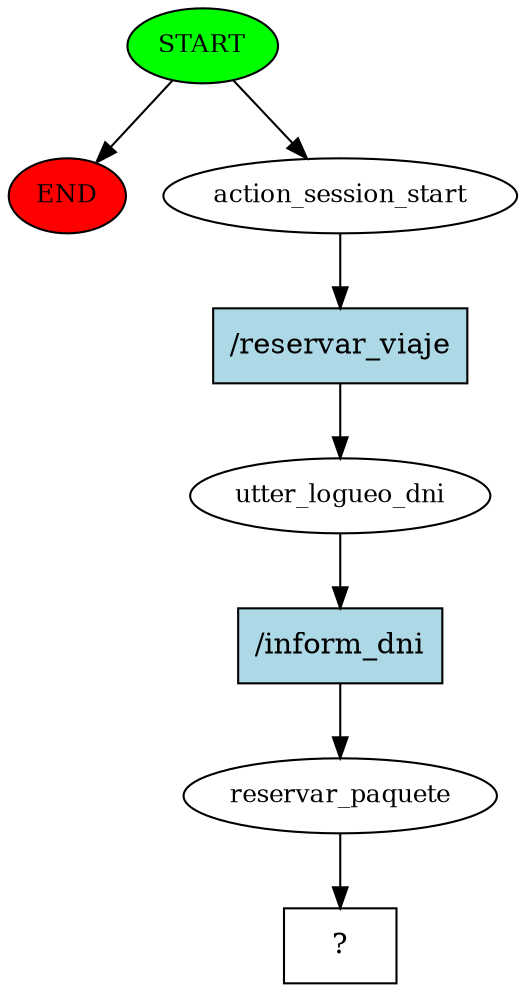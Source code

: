 digraph  {
0 [class="start active", fillcolor=green, fontsize=12, label=START, style=filled];
"-1" [class=end, fillcolor=red, fontsize=12, label=END, style=filled];
1 [class=active, fontsize=12, label=action_session_start];
2 [class=active, fontsize=12, label=utter_logueo_dni];
3 [class=active, fontsize=12, label=reservar_paquete];
4 [class="intent dashed active", label="  ?  ", shape=rect];
5 [class="intent active", fillcolor=lightblue, label="/reservar_viaje", shape=rect, style=filled];
6 [class="intent active", fillcolor=lightblue, label="/inform_dni", shape=rect, style=filled];
0 -> "-1"  [class="", key=NONE, label=""];
0 -> 1  [class=active, key=NONE, label=""];
1 -> 5  [class=active, key=0];
2 -> 6  [class=active, key=0];
3 -> 4  [class=active, key=NONE, label=""];
5 -> 2  [class=active, key=0];
6 -> 3  [class=active, key=0];
}
